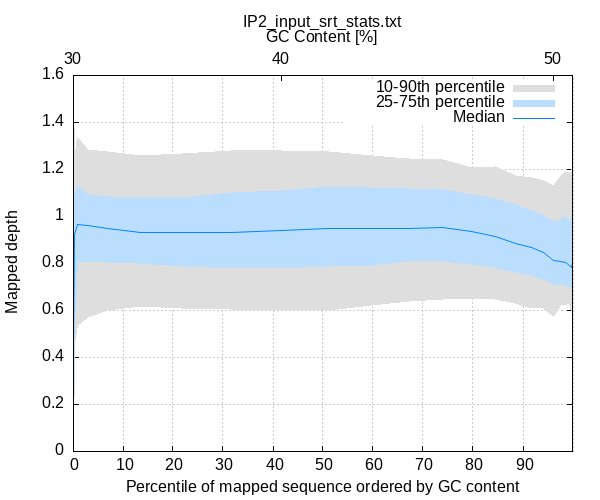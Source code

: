 
            set terminal png size 600,500 truecolor
            set output "IP2_input_srt_stats/gc-depth.png"
            set grid xtics ytics y2tics back lc rgb "#cccccc"
            set ylabel "Mapped depth"
            set xlabel "Percentile of mapped sequence ordered by GC content"
            set x2label "GC Content [%]"
            set title "IP2_input_srt_stats.txt" noenhanced
            set x2tics ("30" 0.087,"40" 41.749,"50" 96.034)
            set xtics nomirror
            set xrange [0.1:99.9]

            plot '-' using 1:2:3 with filledcurve lt 1 lc rgb "#dedede" t '10-90th percentile' , \
                 '-' using 1:2:3 with filledcurve lt 1 lc rgb "#bbdeff" t '25-75th percentile' , \
                 '-' using 1:2 with lines lc rgb "#0084ff" t 'Median'
        0.002	0.000	0.002
0.005	0.002	0.002
0.005	0.002	0.002
0.006	0.002	0.002
0.007	0.002	0.002
0.009	0.002	0.002
0.011	0.002	0.005
0.012	0.002	0.002
0.013	0.005	0.005
0.017	0.002	0.005
0.019	0.005	0.005
0.022	0.002	0.010
0.024	0.005	0.005
0.030	0.002	0.005
0.034	0.005	0.005
0.055	0.002	0.005
0.063	0.005	0.308
0.070	0.002	0.013
0.074	0.005	0.237
0.087	0.002	0.013
0.097	0.007	0.923
0.127	0.002	1.500
0.247	0.463	1.240
0.877	0.535	1.335
2.887	0.570	1.285
6.969	0.600	1.278
13.445	0.615	1.260
21.904	0.608	1.268
31.751	0.603	1.280
41.749	0.598	1.280
51.167	0.600	1.278
59.542	0.620	1.258
67.153	0.640	1.247
73.869	0.647	1.242
79.732	0.650	1.210
84.580	0.645	1.212
88.578	0.630	1.175
91.636	0.608	1.165
94.059	0.608	1.155
96.034	0.575	1.133
97.519	0.620	1.170
98.574	0.620	1.192
99.247	0.632	1.188
99.653	0.592	1.180
99.853	0.637	1.230
99.939	0.572	1.170
99.972	0.565	1.048
99.980	0.538	1.038
99.989	0.665	1.140
99.991	0.002	0.913
99.992	0.068	0.068
99.993	0.002	0.863
99.994	0.973	0.973
99.996	0.038	0.762
99.997	14.170	14.170
99.999	0.002	0.015
100.000	0.007	0.007
end
0.002	0.000	0.002
0.005	0.002	0.002
0.005	0.002	0.002
0.006	0.002	0.002
0.007	0.002	0.002
0.009	0.002	0.002
0.011	0.002	0.005
0.012	0.002	0.002
0.013	0.005	0.005
0.017	0.002	0.002
0.019	0.005	0.005
0.022	0.002	0.002
0.024	0.005	0.005
0.030	0.002	0.002
0.034	0.005	0.005
0.055	0.002	0.002
0.063	0.005	0.007
0.070	0.002	0.005
0.074	0.005	0.013
0.087	0.002	0.005
0.097	0.007	0.543
0.127	0.005	0.855
0.247	0.567	1.090
0.877	0.805	1.130
2.887	0.805	1.092
6.969	0.803	1.085
13.445	0.798	1.080
21.904	0.788	1.082
31.751	0.777	1.100
41.749	0.777	1.112
51.167	0.788	1.128
59.542	0.793	1.122
67.153	0.808	1.120
73.869	0.808	1.115
79.732	0.795	1.092
84.580	0.783	1.077
88.578	0.760	1.053
91.636	0.748	1.025
94.059	0.733	1.005
96.034	0.710	0.978
97.519	0.707	0.988
98.574	0.705	1.005
99.247	0.702	0.978
99.653	0.692	0.993
99.853	0.702	1.015
99.939	0.680	0.998
99.972	0.685	0.980
99.980	0.558	0.993
99.989	0.870	1.107
99.991	0.002	0.913
99.992	0.068	0.068
99.993	0.002	0.863
99.994	0.973	0.973
99.996	0.038	0.762
99.997	14.170	14.170
99.999	0.002	0.015
100.000	0.007	0.007
end
0.002	0.000
0.005	0.002
0.005	0.002
0.006	0.002
0.007	0.002
0.009	0.002
0.011	0.002
0.012	0.002
0.013	0.005
0.017	0.002
0.019	0.005
0.022	0.002
0.024	0.005
0.030	0.002
0.034	0.005
0.055	0.002
0.063	0.005
0.070	0.002
0.074	0.007
0.087	0.002
0.097	0.010
0.127	0.455
0.247	0.923
0.877	0.967
2.887	0.960
6.969	0.950
13.445	0.933
21.904	0.930
31.751	0.933
41.749	0.940
51.167	0.950
59.542	0.950
67.153	0.950
73.869	0.952
79.732	0.935
84.580	0.915
88.578	0.885
91.636	0.868
94.059	0.845
96.034	0.812
97.519	0.810
98.574	0.803
99.247	0.793
99.653	0.783
99.853	0.805
99.939	0.815
99.972	0.808
99.980	0.840
99.989	0.995
99.991	0.002
99.992	0.068
99.993	0.002
99.994	0.973
99.996	0.700
99.997	14.170
99.999	0.002
100.000	0.007
end
